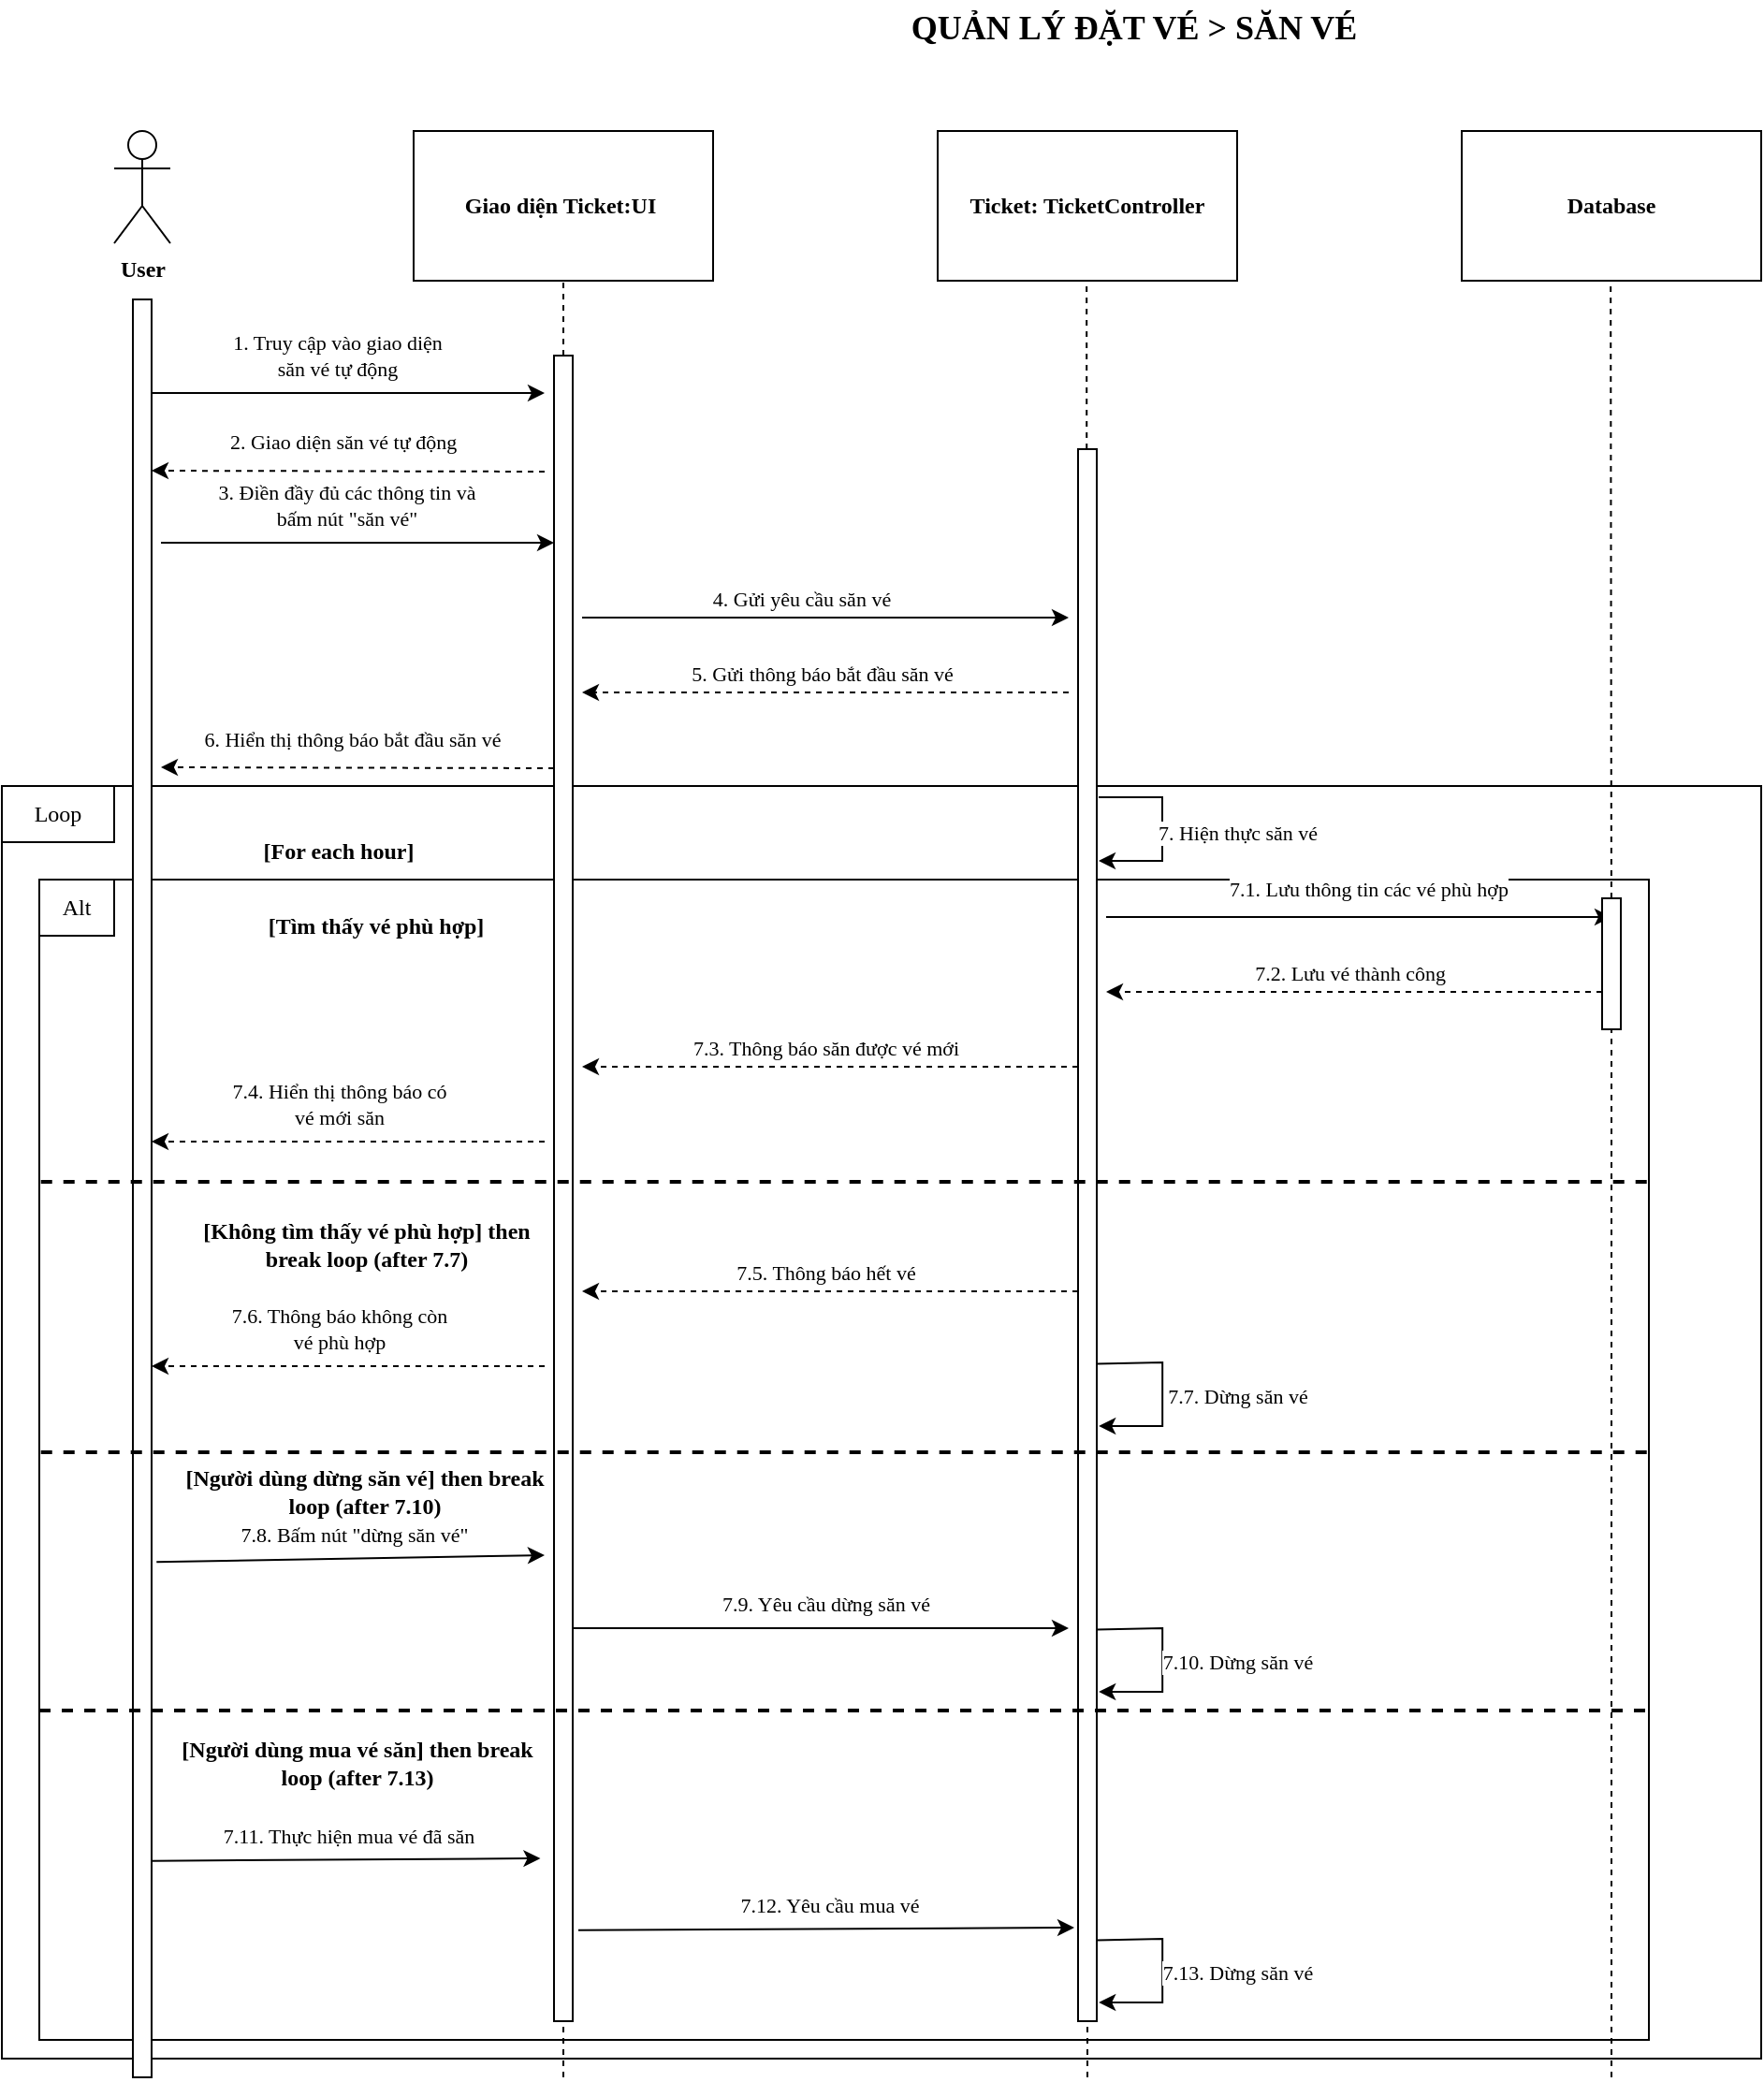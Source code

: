 <mxfile version="16.1.0" type="device"><diagram id="hmovTJNNyl7JzvCIZ7qU" name="Page-1"><mxGraphModel dx="2238" dy="1220" grid="1" gridSize="10" guides="1" tooltips="1" connect="1" arrows="1" fold="1" page="1" pageScale="1" pageWidth="850" pageHeight="1100" math="0" shadow="0"><root><mxCell id="0"/><mxCell id="1" parent="0"/><mxCell id="97ViFoD-n0ojgxrOXXR4-75" value="" style="rounded=0;whiteSpace=wrap;html=1;fontFamily=Verdana;" vertex="1" parent="1"><mxGeometry x="180" y="470" width="940" height="680" as="geometry"/></mxCell><mxCell id="97ViFoD-n0ojgxrOXXR4-78" value="" style="rounded=0;whiteSpace=wrap;html=1;fontFamily=Verdana;" vertex="1" parent="1"><mxGeometry x="200" y="520" width="860" height="620" as="geometry"/></mxCell><mxCell id="97ViFoD-n0ojgxrOXXR4-1" value="User" style="shape=umlActor;verticalLabelPosition=bottom;verticalAlign=top;html=1;outlineConnect=0;fontFamily=Verdana;fontStyle=1" vertex="1" parent="1"><mxGeometry x="240" y="120" width="30" height="60" as="geometry"/></mxCell><mxCell id="97ViFoD-n0ojgxrOXXR4-2" value="Giao diện Ticket:UI&amp;nbsp;" style="rounded=0;whiteSpace=wrap;html=1;fontFamily=Verdana;fontStyle=1" vertex="1" parent="1"><mxGeometry x="400" y="120" width="160" height="80" as="geometry"/></mxCell><mxCell id="97ViFoD-n0ojgxrOXXR4-3" value="Ticket: TicketController" style="rounded=0;whiteSpace=wrap;html=1;fontFamily=Verdana;fontStyle=1" vertex="1" parent="1"><mxGeometry x="680" y="120" width="160" height="80" as="geometry"/></mxCell><mxCell id="97ViFoD-n0ojgxrOXXR4-4" value="Database" style="rounded=0;whiteSpace=wrap;html=1;fontFamily=Verdana;fontStyle=1" vertex="1" parent="1"><mxGeometry x="960" y="120" width="160" height="80" as="geometry"/></mxCell><mxCell id="97ViFoD-n0ojgxrOXXR4-6" value="" style="rounded=0;whiteSpace=wrap;html=1;fontFamily=Verdana;" vertex="1" parent="1"><mxGeometry x="250" y="210" width="10" height="950" as="geometry"/></mxCell><mxCell id="97ViFoD-n0ojgxrOXXR4-7" value="" style="endArrow=none;html=1;rounded=0;fontFamily=Verdana;dashed=1;entryX=0.5;entryY=1;entryDx=0;entryDy=0;startArrow=none;" edge="1" parent="1" source="97ViFoD-n0ojgxrOXXR4-11" target="97ViFoD-n0ojgxrOXXR4-2"><mxGeometry width="50" height="50" relative="1" as="geometry"><mxPoint x="480" y="920" as="sourcePoint"/><mxPoint x="780" y="600" as="targetPoint"/></mxGeometry></mxCell><mxCell id="97ViFoD-n0ojgxrOXXR4-8" value="" style="endArrow=none;html=1;rounded=0;fontFamily=Verdana;dashed=1;entryX=0.5;entryY=1;entryDx=0;entryDy=0;" edge="1" parent="1"><mxGeometry width="50" height="50" relative="1" as="geometry"><mxPoint x="760" y="1160" as="sourcePoint"/><mxPoint x="759.58" y="200" as="targetPoint"/></mxGeometry></mxCell><mxCell id="97ViFoD-n0ojgxrOXXR4-10" value="" style="endArrow=none;html=1;rounded=0;fontFamily=Verdana;dashed=1;entryX=0.5;entryY=1;entryDx=0;entryDy=0;startArrow=none;" edge="1" parent="1" source="97ViFoD-n0ojgxrOXXR4-87"><mxGeometry width="50" height="50" relative="1" as="geometry"><mxPoint x="1040" y="1080" as="sourcePoint"/><mxPoint x="1039.58" y="200" as="targetPoint"/></mxGeometry></mxCell><mxCell id="97ViFoD-n0ojgxrOXXR4-11" value="" style="rounded=0;whiteSpace=wrap;html=1;fontFamily=Verdana;" vertex="1" parent="1"><mxGeometry x="475" y="240" width="10" height="890" as="geometry"/></mxCell><mxCell id="97ViFoD-n0ojgxrOXXR4-12" value="" style="endArrow=none;html=1;rounded=0;fontFamily=Verdana;dashed=1;entryX=0.5;entryY=1;entryDx=0;entryDy=0;" edge="1" parent="1" target="97ViFoD-n0ojgxrOXXR4-11"><mxGeometry width="50" height="50" relative="1" as="geometry"><mxPoint x="480" y="1160" as="sourcePoint"/><mxPoint x="480.0" y="581" as="targetPoint"/></mxGeometry></mxCell><mxCell id="97ViFoD-n0ojgxrOXXR4-13" value="" style="endArrow=classic;html=1;rounded=0;fontFamily=Verdana;" edge="1" parent="1"><mxGeometry width="50" height="50" relative="1" as="geometry"><mxPoint x="260" y="260" as="sourcePoint"/><mxPoint x="470" y="260" as="targetPoint"/></mxGeometry></mxCell><mxCell id="97ViFoD-n0ojgxrOXXR4-14" value="1. Truy cập vào giao diện &lt;br&gt;săn vé tự động" style="edgeLabel;html=1;align=center;verticalAlign=middle;resizable=0;points=[];fontFamily=Verdana;" vertex="1" connectable="0" parent="97ViFoD-n0ojgxrOXXR4-13"><mxGeometry x="-0.268" y="-2" relative="1" as="geometry"><mxPoint x="22" y="-22" as="offset"/></mxGeometry></mxCell><mxCell id="97ViFoD-n0ojgxrOXXR4-15" value="" style="endArrow=classic;html=1;rounded=0;fontFamily=Verdana;" edge="1" parent="1"><mxGeometry width="50" height="50" relative="1" as="geometry"><mxPoint x="490" y="380" as="sourcePoint"/><mxPoint x="750" y="380" as="targetPoint"/></mxGeometry></mxCell><mxCell id="97ViFoD-n0ojgxrOXXR4-16" value="4. Gửi yêu cầu săn vé" style="edgeLabel;html=1;align=center;verticalAlign=middle;resizable=0;points=[];fontFamily=Verdana;" vertex="1" connectable="0" parent="97ViFoD-n0ojgxrOXXR4-15"><mxGeometry x="-0.268" y="-2" relative="1" as="geometry"><mxPoint x="22" y="-12" as="offset"/></mxGeometry></mxCell><mxCell id="97ViFoD-n0ojgxrOXXR4-17" value="" style="rounded=0;whiteSpace=wrap;html=1;fontFamily=Verdana;" vertex="1" parent="1"><mxGeometry x="755" y="290" width="10" height="840" as="geometry"/></mxCell><mxCell id="97ViFoD-n0ojgxrOXXR4-26" value="" style="endArrow=classic;html=1;rounded=0;fontFamily=Verdana;" edge="1" parent="1"><mxGeometry width="50" height="50" relative="1" as="geometry"><mxPoint x="265" y="340" as="sourcePoint"/><mxPoint x="475" y="340" as="targetPoint"/></mxGeometry></mxCell><mxCell id="97ViFoD-n0ojgxrOXXR4-27" value="3. Điền đầy đủ các thông tin và &lt;br&gt;bấm nút &quot;săn vé&quot;" style="edgeLabel;html=1;align=center;verticalAlign=middle;resizable=0;points=[];fontFamily=Verdana;" vertex="1" connectable="0" parent="97ViFoD-n0ojgxrOXXR4-26"><mxGeometry x="-0.268" y="-2" relative="1" as="geometry"><mxPoint x="22" y="-22" as="offset"/></mxGeometry></mxCell><mxCell id="97ViFoD-n0ojgxrOXXR4-46" value="" style="endArrow=classic;html=1;rounded=0;dashed=1;entryX=1;entryY=0.25;entryDx=0;entryDy=0;fontFamily=Verdana;" edge="1" parent="1"><mxGeometry width="50" height="50" relative="1" as="geometry"><mxPoint x="470" y="302" as="sourcePoint"/><mxPoint x="260" y="301.5" as="targetPoint"/></mxGeometry></mxCell><mxCell id="97ViFoD-n0ojgxrOXXR4-47" value="2. Giao diện săn vé tự động" style="edgeLabel;html=1;align=center;verticalAlign=middle;resizable=0;points=[];fontFamily=Verdana;" vertex="1" connectable="0" parent="97ViFoD-n0ojgxrOXXR4-46"><mxGeometry x="-0.398" relative="1" as="geometry"><mxPoint x="-45" y="-16" as="offset"/></mxGeometry></mxCell><mxCell id="97ViFoD-n0ojgxrOXXR4-49" value="5. Gửi thông báo bắt đầu săn vé" style="endArrow=classic;html=1;rounded=0;dashed=1;fontFamily=Verdana;" edge="1" parent="1"><mxGeometry x="0.019" y="-10" width="50" height="50" relative="1" as="geometry"><mxPoint x="750" y="420" as="sourcePoint"/><mxPoint x="490" y="420" as="targetPoint"/><mxPoint as="offset"/></mxGeometry></mxCell><mxCell id="97ViFoD-n0ojgxrOXXR4-50" value="" style="endArrow=classic;html=1;rounded=0;dashed=1;entryX=1;entryY=0.25;entryDx=0;entryDy=0;fontFamily=Verdana;" edge="1" parent="1"><mxGeometry width="50" height="50" relative="1" as="geometry"><mxPoint x="475" y="460.5" as="sourcePoint"/><mxPoint x="265" y="460.0" as="targetPoint"/></mxGeometry></mxCell><mxCell id="97ViFoD-n0ojgxrOXXR4-51" value="6. Hiển thị thông báo bắt đầu săn vé" style="edgeLabel;html=1;align=center;verticalAlign=middle;resizable=0;points=[];fontFamily=Verdana;" vertex="1" connectable="0" parent="97ViFoD-n0ojgxrOXXR4-50"><mxGeometry x="-0.398" relative="1" as="geometry"><mxPoint x="-45" y="-16" as="offset"/></mxGeometry></mxCell><mxCell id="97ViFoD-n0ojgxrOXXR4-60" value="" style="endArrow=classic;html=1;rounded=0;fontFamily=Verdana;" edge="1" parent="1"><mxGeometry width="50" height="50" relative="1" as="geometry"><mxPoint x="766" y="476" as="sourcePoint"/><mxPoint x="766" y="510" as="targetPoint"/><Array as="points"><mxPoint x="800" y="476"/><mxPoint x="800" y="510"/></Array></mxGeometry></mxCell><mxCell id="97ViFoD-n0ojgxrOXXR4-61" value="7. Hiện thực săn vé" style="edgeLabel;html=1;align=center;verticalAlign=middle;resizable=0;points=[];fontFamily=Verdana;" vertex="1" connectable="0" parent="97ViFoD-n0ojgxrOXXR4-60"><mxGeometry x="-0.268" y="-2" relative="1" as="geometry"><mxPoint x="42" y="15" as="offset"/></mxGeometry></mxCell><mxCell id="97ViFoD-n0ojgxrOXXR4-62" value="" style="endArrow=classic;html=1;rounded=0;fontFamily=Verdana;" edge="1" parent="1"><mxGeometry width="50" height="50" relative="1" as="geometry"><mxPoint x="770" y="540" as="sourcePoint"/><mxPoint x="1040" y="540" as="targetPoint"/></mxGeometry></mxCell><mxCell id="97ViFoD-n0ojgxrOXXR4-63" value="7.1. Lưu thông tin các vé phù hợp" style="edgeLabel;html=1;align=center;verticalAlign=middle;resizable=0;points=[];fontFamily=Verdana;" vertex="1" connectable="0" parent="97ViFoD-n0ojgxrOXXR4-62"><mxGeometry x="0.112" y="-2" relative="1" as="geometry"><mxPoint x="-10" y="-17" as="offset"/></mxGeometry></mxCell><mxCell id="97ViFoD-n0ojgxrOXXR4-64" value="7.2. Lưu vé thành công" style="endArrow=classic;html=1;rounded=0;exitX=0;exitY=0.25;exitDx=0;exitDy=0;dashed=1;fontFamily=Verdana;" edge="1" parent="1"><mxGeometry x="0.019" y="-10" width="50" height="50" relative="1" as="geometry"><mxPoint x="1035" y="580.0" as="sourcePoint"/><mxPoint x="770" y="580" as="targetPoint"/><mxPoint as="offset"/></mxGeometry></mxCell><mxCell id="97ViFoD-n0ojgxrOXXR4-65" value="7.3. Thông báo săn được vé mới" style="endArrow=classic;html=1;rounded=0;exitX=0;exitY=0.25;exitDx=0;exitDy=0;dashed=1;fontFamily=Verdana;" edge="1" parent="1"><mxGeometry x="0.019" y="-10" width="50" height="50" relative="1" as="geometry"><mxPoint x="755.0" y="620.0" as="sourcePoint"/><mxPoint x="490" y="620" as="targetPoint"/><mxPoint as="offset"/></mxGeometry></mxCell><mxCell id="97ViFoD-n0ojgxrOXXR4-66" value="7.4. Hiển thị thông báo có &lt;br&gt;vé mới săn" style="endArrow=classic;html=1;rounded=0;dashed=1;fontFamily=Verdana;" edge="1" parent="1"><mxGeometry x="0.048" y="-20" width="50" height="50" relative="1" as="geometry"><mxPoint x="470" y="660" as="sourcePoint"/><mxPoint x="260" y="660" as="targetPoint"/><mxPoint as="offset"/></mxGeometry></mxCell><mxCell id="97ViFoD-n0ojgxrOXXR4-68" value="7.5. Thông báo hết vé" style="endArrow=classic;html=1;rounded=0;exitX=0;exitY=0.25;exitDx=0;exitDy=0;dashed=1;fontFamily=Verdana;" edge="1" parent="1"><mxGeometry x="0.019" y="-10" width="50" height="50" relative="1" as="geometry"><mxPoint x="755" y="740.0" as="sourcePoint"/><mxPoint x="490" y="740" as="targetPoint"/><mxPoint as="offset"/></mxGeometry></mxCell><mxCell id="97ViFoD-n0ojgxrOXXR4-69" value="7.6. Thông báo không còn &lt;br&gt;vé phù hợp" style="endArrow=classic;html=1;rounded=0;dashed=1;fontFamily=Verdana;" edge="1" parent="1"><mxGeometry x="0.048" y="-20" width="50" height="50" relative="1" as="geometry"><mxPoint x="470" y="780" as="sourcePoint"/><mxPoint x="260" y="780" as="targetPoint"/><mxPoint as="offset"/></mxGeometry></mxCell><mxCell id="97ViFoD-n0ojgxrOXXR4-70" value="7.8. Bấm nút &quot;dừng săn vé&quot;" style="endArrow=classic;html=1;rounded=0;fontFamily=Verdana;exitX=1.264;exitY=0.648;exitDx=0;exitDy=0;exitPerimeter=0;" edge="1" parent="1"><mxGeometry x="0.015" y="13" width="50" height="50" relative="1" as="geometry"><mxPoint x="262.64" y="884.6" as="sourcePoint"/><mxPoint x="470" y="881" as="targetPoint"/><mxPoint as="offset"/></mxGeometry></mxCell><mxCell id="97ViFoD-n0ojgxrOXXR4-71" value="7.9. Yêu cầu dừng săn vé" style="endArrow=classic;html=1;rounded=0;fontFamily=Verdana;exitX=1.232;exitY=0.816;exitDx=0;exitDy=0;exitPerimeter=0;" edge="1" parent="1"><mxGeometry x="0.015" y="13" width="50" height="50" relative="1" as="geometry"><mxPoint x="485.0" y="920.0" as="sourcePoint"/><mxPoint x="750" y="920" as="targetPoint"/><mxPoint as="offset"/></mxGeometry></mxCell><mxCell id="97ViFoD-n0ojgxrOXXR4-72" value="7.11. Thực hiện mua vé đã săn" style="endArrow=classic;html=1;rounded=0;fontFamily=Verdana;exitX=1.227;exitY=0.705;exitDx=0;exitDy=0;exitPerimeter=0;" edge="1" parent="1"><mxGeometry x="0.015" y="13" width="50" height="50" relative="1" as="geometry"><mxPoint x="260" y="1044.35" as="sourcePoint"/><mxPoint x="467.73" y="1043.0" as="targetPoint"/><mxPoint as="offset"/></mxGeometry></mxCell><mxCell id="97ViFoD-n0ojgxrOXXR4-73" value="7.12. Yêu cầu mua vé" style="endArrow=classic;html=1;rounded=0;fontFamily=Verdana;exitX=1.227;exitY=0.705;exitDx=0;exitDy=0;exitPerimeter=0;" edge="1" parent="1"><mxGeometry x="0.015" y="13" width="50" height="50" relative="1" as="geometry"><mxPoint x="488" y="1081.35" as="sourcePoint"/><mxPoint x="753" y="1080" as="targetPoint"/><mxPoint as="offset"/></mxGeometry></mxCell><mxCell id="97ViFoD-n0ojgxrOXXR4-76" value="Loop" style="rounded=0;whiteSpace=wrap;html=1;fontFamily=Verdana;" vertex="1" parent="1"><mxGeometry x="180" y="470" width="60" height="30" as="geometry"/></mxCell><mxCell id="97ViFoD-n0ojgxrOXXR4-77" value="[For each hour]" style="text;html=1;strokeColor=none;fillColor=none;align=center;verticalAlign=middle;whiteSpace=wrap;rounded=0;fontFamily=Verdana;fontStyle=1" vertex="1" parent="1"><mxGeometry x="300" y="490" width="120" height="30" as="geometry"/></mxCell><mxCell id="97ViFoD-n0ojgxrOXXR4-79" value="Alt" style="rounded=0;whiteSpace=wrap;html=1;fontFamily=Verdana;" vertex="1" parent="1"><mxGeometry x="200" y="520" width="40" height="30" as="geometry"/></mxCell><mxCell id="97ViFoD-n0ojgxrOXXR4-80" value="[Tìm thấy vé phù hợp]" style="text;html=1;strokeColor=none;fillColor=none;align=center;verticalAlign=middle;whiteSpace=wrap;rounded=0;fontFamily=Verdana;fontStyle=1" vertex="1" parent="1"><mxGeometry x="300" y="530" width="160" height="30" as="geometry"/></mxCell><mxCell id="97ViFoD-n0ojgxrOXXR4-81" value="" style="endArrow=none;dashed=1;html=1;rounded=0;fontFamily=Verdana;exitX=0.001;exitY=0.349;exitDx=0;exitDy=0;exitPerimeter=0;entryX=1;entryY=0.349;entryDx=0;entryDy=0;entryPerimeter=0;strokeWidth=2;" edge="1" parent="1"><mxGeometry width="50" height="50" relative="1" as="geometry"><mxPoint x="200.86" y="681.44" as="sourcePoint"/><mxPoint x="1060" y="681.44" as="targetPoint"/></mxGeometry></mxCell><mxCell id="97ViFoD-n0ojgxrOXXR4-82" value="[Không tìm thấy vé phù hợp] then break loop (after 7.7)" style="text;html=1;strokeColor=none;fillColor=none;align=center;verticalAlign=middle;whiteSpace=wrap;rounded=0;fontFamily=Verdana;fontStyle=1" vertex="1" parent="1"><mxGeometry x="275" y="700" width="200" height="30" as="geometry"/></mxCell><mxCell id="97ViFoD-n0ojgxrOXXR4-83" value="" style="endArrow=none;dashed=1;html=1;rounded=0;fontFamily=Verdana;exitX=0.001;exitY=0.349;exitDx=0;exitDy=0;exitPerimeter=0;entryX=1;entryY=0.349;entryDx=0;entryDy=0;entryPerimeter=0;strokeWidth=2;" edge="1" parent="1"><mxGeometry width="50" height="50" relative="1" as="geometry"><mxPoint x="200.86" y="826" as="sourcePoint"/><mxPoint x="1060" y="826" as="targetPoint"/></mxGeometry></mxCell><mxCell id="97ViFoD-n0ojgxrOXXR4-84" value="[Người dùng dừng săn vé] then break loop (after 7.10)" style="text;html=1;strokeColor=none;fillColor=none;align=center;verticalAlign=middle;whiteSpace=wrap;rounded=0;fontFamily=Verdana;fontStyle=1" vertex="1" parent="1"><mxGeometry x="274" y="832" width="200" height="30" as="geometry"/></mxCell><mxCell id="97ViFoD-n0ojgxrOXXR4-85" value="[Người dùng mua vé săn] then break loop (after 7.13)" style="text;html=1;strokeColor=none;fillColor=none;align=center;verticalAlign=middle;whiteSpace=wrap;rounded=0;fontFamily=Verdana;fontStyle=1" vertex="1" parent="1"><mxGeometry x="270" y="977" width="200" height="30" as="geometry"/></mxCell><mxCell id="97ViFoD-n0ojgxrOXXR4-86" value="" style="endArrow=none;dashed=1;html=1;rounded=0;fontFamily=Verdana;exitX=0.001;exitY=0.349;exitDx=0;exitDy=0;exitPerimeter=0;entryX=1;entryY=0.349;entryDx=0;entryDy=0;entryPerimeter=0;strokeWidth=2;" edge="1" parent="1"><mxGeometry width="50" height="50" relative="1" as="geometry"><mxPoint x="200.0" y="964" as="sourcePoint"/><mxPoint x="1059.14" y="964" as="targetPoint"/></mxGeometry></mxCell><mxCell id="97ViFoD-n0ojgxrOXXR4-87" value="" style="rounded=0;whiteSpace=wrap;html=1;fontFamily=Verdana;" vertex="1" parent="1"><mxGeometry x="1035" y="530" width="10" height="70" as="geometry"/></mxCell><mxCell id="97ViFoD-n0ojgxrOXXR4-88" value="" style="endArrow=none;html=1;rounded=0;fontFamily=Verdana;dashed=1;entryX=0.5;entryY=1;entryDx=0;entryDy=0;startArrow=none;" edge="1" parent="1" target="97ViFoD-n0ojgxrOXXR4-87"><mxGeometry width="50" height="50" relative="1" as="geometry"><mxPoint x="1040" y="1160" as="sourcePoint"/><mxPoint x="1039.58" y="200.0" as="targetPoint"/></mxGeometry></mxCell><mxCell id="97ViFoD-n0ojgxrOXXR4-90" value="" style="endArrow=classic;html=1;rounded=0;exitX=0.991;exitY=0.225;exitDx=0;exitDy=0;exitPerimeter=0;fontFamily=Verdana;" edge="1" parent="1"><mxGeometry width="50" height="50" relative="1" as="geometry"><mxPoint x="765.0" y="920.75" as="sourcePoint"/><mxPoint x="766.09" y="954" as="targetPoint"/><Array as="points"><mxPoint x="800.09" y="920"/><mxPoint x="800.09" y="954"/></Array></mxGeometry></mxCell><mxCell id="97ViFoD-n0ojgxrOXXR4-91" value="7.10. Dừng săn vé" style="edgeLabel;html=1;align=center;verticalAlign=middle;resizable=0;points=[];fontFamily=Verdana;" vertex="1" connectable="0" parent="97ViFoD-n0ojgxrOXXR4-90"><mxGeometry x="-0.268" y="-2" relative="1" as="geometry"><mxPoint x="42" y="15" as="offset"/></mxGeometry></mxCell><mxCell id="97ViFoD-n0ojgxrOXXR4-92" value="" style="endArrow=classic;html=1;rounded=0;exitX=0.991;exitY=0.225;exitDx=0;exitDy=0;exitPerimeter=0;fontFamily=Verdana;" edge="1" parent="1"><mxGeometry width="50" height="50" relative="1" as="geometry"><mxPoint x="765" y="778.75" as="sourcePoint"/><mxPoint x="766.09" y="812" as="targetPoint"/><Array as="points"><mxPoint x="800.09" y="778"/><mxPoint x="800.09" y="812"/></Array></mxGeometry></mxCell><mxCell id="97ViFoD-n0ojgxrOXXR4-93" value="7.7. Dừng săn vé" style="edgeLabel;html=1;align=center;verticalAlign=middle;resizable=0;points=[];fontFamily=Verdana;" vertex="1" connectable="0" parent="97ViFoD-n0ojgxrOXXR4-92"><mxGeometry x="-0.268" y="-2" relative="1" as="geometry"><mxPoint x="42" y="15" as="offset"/></mxGeometry></mxCell><mxCell id="97ViFoD-n0ojgxrOXXR4-95" value="" style="endArrow=classic;html=1;rounded=0;exitX=0.991;exitY=0.225;exitDx=0;exitDy=0;exitPerimeter=0;fontFamily=Verdana;" edge="1" parent="1"><mxGeometry width="50" height="50" relative="1" as="geometry"><mxPoint x="765" y="1086.75" as="sourcePoint"/><mxPoint x="766.09" y="1120" as="targetPoint"/><Array as="points"><mxPoint x="800.09" y="1086"/><mxPoint x="800.09" y="1120"/></Array></mxGeometry></mxCell><mxCell id="97ViFoD-n0ojgxrOXXR4-96" value="7.13. Dừng săn vé" style="edgeLabel;html=1;align=center;verticalAlign=middle;resizable=0;points=[];fontFamily=Verdana;" vertex="1" connectable="0" parent="97ViFoD-n0ojgxrOXXR4-95"><mxGeometry x="-0.268" y="-2" relative="1" as="geometry"><mxPoint x="42" y="15" as="offset"/></mxGeometry></mxCell><mxCell id="97ViFoD-n0ojgxrOXXR4-97" value="QUẢN LÝ ĐẶT VÉ &amp;gt; SĂN VÉ" style="text;html=1;strokeColor=none;fillColor=none;align=center;verticalAlign=middle;whiteSpace=wrap;rounded=0;fontFamily=Verdana;fontSize=18;fontStyle=1" vertex="1" parent="1"><mxGeometry x="640" y="50" width="290" height="30" as="geometry"/></mxCell></root></mxGraphModel></diagram></mxfile>